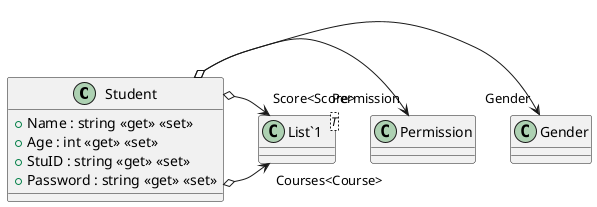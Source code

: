 @startuml
class Student {
    + Name : string <<get>> <<set>>
    + Age : int <<get>> <<set>>
    + StuID : string <<get>> <<set>>
    + Password : string <<get>> <<set>>
}
class "List`1"<T> {
}
Student o-> "Gender" Gender
Student o-> "Permission" Permission
Student o-> "Courses<Course>" "List`1"
Student o-> "Score<Score>" "List`1"
@enduml
